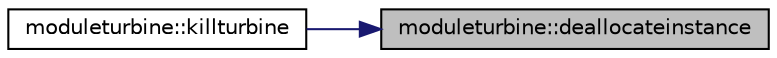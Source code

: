digraph "moduleturbine::deallocateinstance"
{
 // LATEX_PDF_SIZE
  edge [fontname="Helvetica",fontsize="10",labelfontname="Helvetica",labelfontsize="10"];
  node [fontname="Helvetica",fontsize="10",shape=record];
  rankdir="RL";
  Node1 [label="moduleturbine::deallocateinstance",height=0.2,width=0.4,color="black", fillcolor="grey75", style="filled", fontcolor="black",tooltip=" "];
  Node1 -> Node2 [dir="back",color="midnightblue",fontsize="10",style="solid",fontname="Helvetica"];
  Node2 [label="moduleturbine::killturbine",height=0.2,width=0.4,color="black", fillcolor="white", style="filled",URL="$namespacemoduleturbine.html#a14dcb5e2f0dfed8ce2da9616f01b2a58",tooltip=" "];
}
